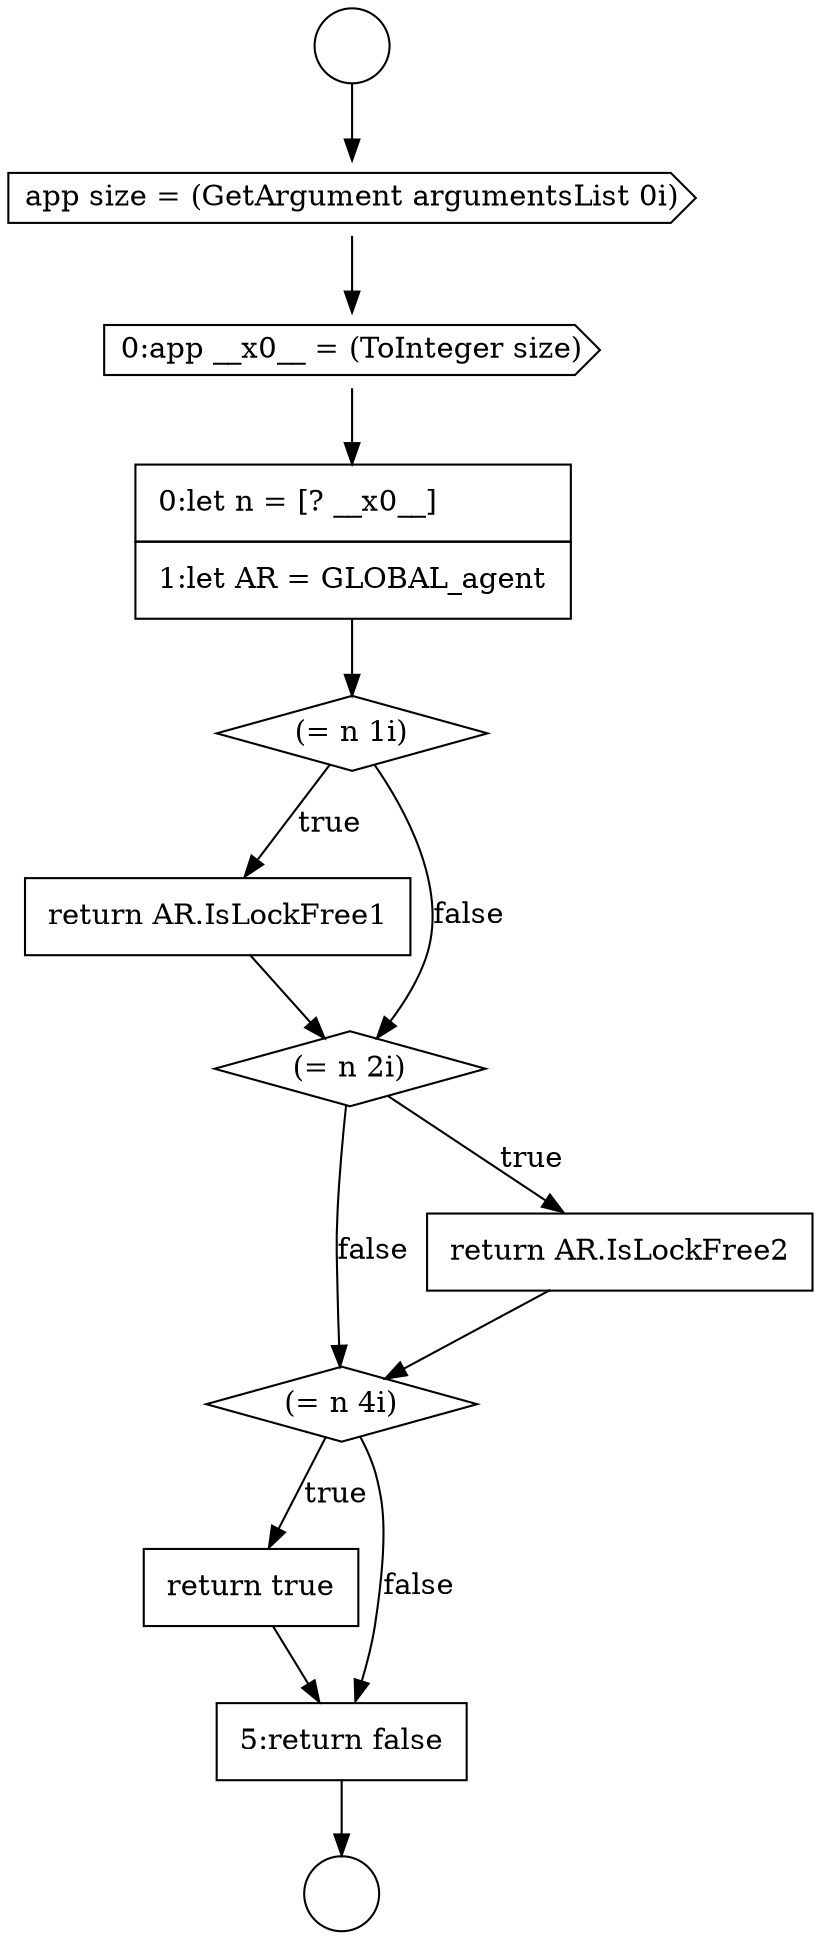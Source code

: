 digraph {
  node16784 [shape=none, margin=0, label=<<font color="black">
    <table border="0" cellborder="1" cellspacing="0" cellpadding="10">
      <tr><td align="left">0:let n = [? __x0__]</td></tr>
      <tr><td align="left">1:let AR = GLOBAL_agent</td></tr>
    </table>
  </font>> color="black" fillcolor="white" style=filled]
  node16789 [shape=diamond, label=<<font color="black">(= n 4i)</font>> color="black" fillcolor="white" style=filled]
  node16785 [shape=diamond, label=<<font color="black">(= n 1i)</font>> color="black" fillcolor="white" style=filled]
  node16780 [shape=circle label=" " color="black" fillcolor="white" style=filled]
  node16790 [shape=none, margin=0, label=<<font color="black">
    <table border="0" cellborder="1" cellspacing="0" cellpadding="10">
      <tr><td align="left">return true</td></tr>
    </table>
  </font>> color="black" fillcolor="white" style=filled]
  node16783 [shape=cds, label=<<font color="black">0:app __x0__ = (ToInteger size)</font>> color="black" fillcolor="white" style=filled]
  node16786 [shape=none, margin=0, label=<<font color="black">
    <table border="0" cellborder="1" cellspacing="0" cellpadding="10">
      <tr><td align="left">return AR.IsLockFree1</td></tr>
    </table>
  </font>> color="black" fillcolor="white" style=filled]
  node16782 [shape=cds, label=<<font color="black">app size = (GetArgument argumentsList 0i)</font>> color="black" fillcolor="white" style=filled]
  node16787 [shape=diamond, label=<<font color="black">(= n 2i)</font>> color="black" fillcolor="white" style=filled]
  node16791 [shape=none, margin=0, label=<<font color="black">
    <table border="0" cellborder="1" cellspacing="0" cellpadding="10">
      <tr><td align="left">5:return false</td></tr>
    </table>
  </font>> color="black" fillcolor="white" style=filled]
  node16781 [shape=circle label=" " color="black" fillcolor="white" style=filled]
  node16788 [shape=none, margin=0, label=<<font color="black">
    <table border="0" cellborder="1" cellspacing="0" cellpadding="10">
      <tr><td align="left">return AR.IsLockFree2</td></tr>
    </table>
  </font>> color="black" fillcolor="white" style=filled]
  node16790 -> node16791 [ color="black"]
  node16784 -> node16785 [ color="black"]
  node16786 -> node16787 [ color="black"]
  node16791 -> node16781 [ color="black"]
  node16787 -> node16788 [label=<<font color="black">true</font>> color="black"]
  node16787 -> node16789 [label=<<font color="black">false</font>> color="black"]
  node16789 -> node16790 [label=<<font color="black">true</font>> color="black"]
  node16789 -> node16791 [label=<<font color="black">false</font>> color="black"]
  node16782 -> node16783 [ color="black"]
  node16780 -> node16782 [ color="black"]
  node16783 -> node16784 [ color="black"]
  node16785 -> node16786 [label=<<font color="black">true</font>> color="black"]
  node16785 -> node16787 [label=<<font color="black">false</font>> color="black"]
  node16788 -> node16789 [ color="black"]
}
